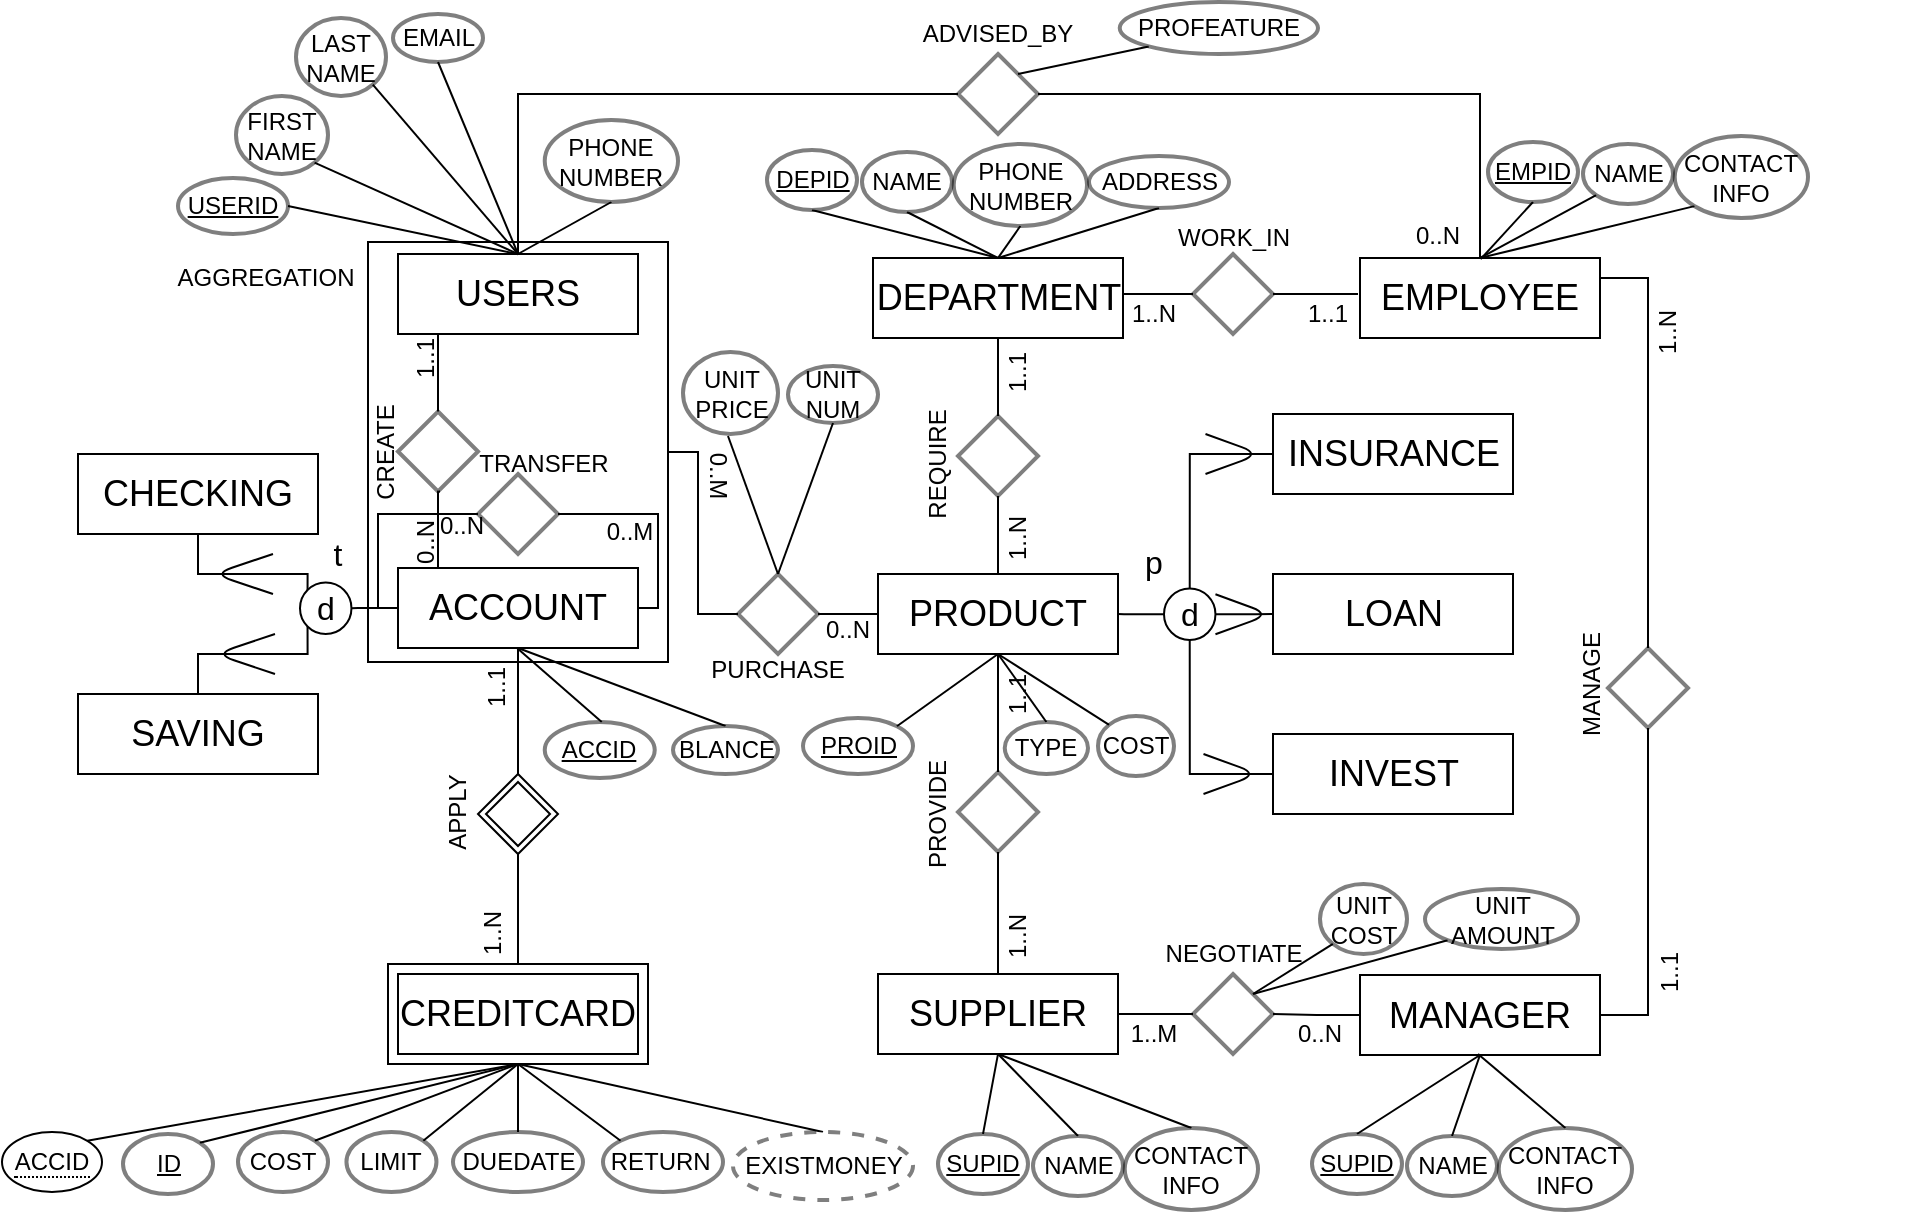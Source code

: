 <mxfile>
    <diagram id="z5LGSB4nbISP4Bl6MHQh" name="Page-1">
        <mxGraphModel dx="3095" dy="1688" grid="1" gridSize="10" guides="1" tooltips="1" connect="1" arrows="1" fold="1" page="1" pageScale="1" pageWidth="850" pageHeight="1100" math="0" shadow="0">
            <root>
                <mxCell id="0"/>
                <mxCell id="1" parent="0"/>
                <mxCell id="76" style="edgeStyle=orthogonalEdgeStyle;rounded=0;orthogonalLoop=1;jettySize=auto;html=1;exitX=0.5;exitY=1;exitDx=0;exitDy=0;" parent="1" edge="1">
                    <mxGeometry relative="1" as="geometry">
                        <mxPoint x="-277" y="-124.0" as="sourcePoint"/>
                        <mxPoint x="-277" y="-124.0" as="targetPoint"/>
                    </mxGeometry>
                </mxCell>
                <mxCell id="236" value="&lt;span style=&quot;font-size: 18px&quot;&gt;USERS&lt;/span&gt;" style="rounded=0;whiteSpace=wrap;html=1;align=center;" parent="1" vertex="1">
                    <mxGeometry x="-1022" y="-124" width="120" height="40" as="geometry"/>
                </mxCell>
                <mxCell id="299" style="edgeStyle=orthogonalEdgeStyle;rounded=0;orthogonalLoop=1;jettySize=auto;html=1;exitX=1;exitY=0.5;exitDx=0;exitDy=0;entryX=0.5;entryY=1;entryDx=0;entryDy=0;endArrow=none;endFill=0;" parent="1" source="237" target="272" edge="1">
                    <mxGeometry relative="1" as="geometry"/>
                </mxCell>
                <mxCell id="302" value="" style="edgeStyle=orthogonalEdgeStyle;rounded=0;orthogonalLoop=1;jettySize=auto;html=1;endArrow=none;endFill=0;" parent="1" source="237" target="301" edge="1">
                    <mxGeometry relative="1" as="geometry"/>
                </mxCell>
                <mxCell id="237" value="&lt;span style=&quot;font-size: 18px&quot;&gt;MANAGER&lt;/span&gt;" style="rounded=0;whiteSpace=wrap;html=1;align=center;" parent="1" vertex="1">
                    <mxGeometry x="-541" y="236.5" width="120" height="40" as="geometry"/>
                </mxCell>
                <mxCell id="284" value="" style="edgeStyle=orthogonalEdgeStyle;rounded=0;orthogonalLoop=1;jettySize=auto;html=1;endArrow=none;endFill=0;" parent="1" source="239" target="261" edge="1">
                    <mxGeometry relative="1" as="geometry"/>
                </mxCell>
                <mxCell id="308" value="" style="edgeStyle=orthogonalEdgeStyle;rounded=0;orthogonalLoop=1;jettySize=auto;html=1;endArrow=none;endFill=0;" parent="1" source="239" target="280" edge="1">
                    <mxGeometry relative="1" as="geometry"/>
                </mxCell>
                <mxCell id="239" value="&lt;span style=&quot;font-size: 18px&quot;&gt;ACCOUNT&lt;/span&gt;" style="rounded=0;whiteSpace=wrap;html=1;align=center;" parent="1" vertex="1">
                    <mxGeometry x="-1022" y="33" width="120" height="40" as="geometry"/>
                </mxCell>
                <mxCell id="241" value="&lt;span style=&quot;font-size: 18px&quot;&gt;CHECKING&lt;/span&gt;" style="rounded=0;whiteSpace=wrap;html=1;align=center;" parent="1" vertex="1">
                    <mxGeometry x="-1182" y="-24" width="120" height="40" as="geometry"/>
                </mxCell>
                <mxCell id="242" value="&lt;span style=&quot;font-size: 18px&quot;&gt;SAVING&lt;/span&gt;" style="rounded=0;whiteSpace=wrap;html=1;align=center;" parent="1" vertex="1">
                    <mxGeometry x="-1182" y="96" width="120" height="40" as="geometry"/>
                </mxCell>
                <mxCell id="304" value="" style="edgeStyle=orthogonalEdgeStyle;rounded=0;orthogonalLoop=1;jettySize=auto;html=1;endArrow=none;endFill=0;" parent="1" source="244" target="268" edge="1">
                    <mxGeometry relative="1" as="geometry"/>
                </mxCell>
                <mxCell id="244" value="&lt;span style=&quot;font-size: 18px&quot;&gt;SUPPLIER&lt;/span&gt;" style="rounded=0;whiteSpace=wrap;html=1;align=center;" parent="1" vertex="1">
                    <mxGeometry x="-782" y="236" width="120" height="40" as="geometry"/>
                </mxCell>
                <mxCell id="245" value="&lt;span style=&quot;font-size: 18px&quot;&gt;PRODUCT&lt;/span&gt;" style="rounded=0;whiteSpace=wrap;html=1;align=center;" parent="1" vertex="1">
                    <mxGeometry x="-782" y="36" width="120" height="40" as="geometry"/>
                </mxCell>
                <mxCell id="248" value="&lt;span style=&quot;font-size: 18px&quot;&gt;INVEST&lt;/span&gt;" style="rounded=0;whiteSpace=wrap;html=1;align=center;" parent="1" vertex="1">
                    <mxGeometry x="-584.5" y="116" width="120" height="40" as="geometry"/>
                </mxCell>
                <mxCell id="249" value="&lt;span style=&quot;font-size: 18px&quot;&gt;LOAN&lt;/span&gt;" style="rounded=0;whiteSpace=wrap;html=1;align=center;" parent="1" vertex="1">
                    <mxGeometry x="-584.5" y="36" width="120" height="40" as="geometry"/>
                </mxCell>
                <mxCell id="250" value="&lt;span style=&quot;font-size: 18px&quot;&gt;INSURANCE&lt;/span&gt;" style="rounded=0;whiteSpace=wrap;html=1;align=center;" parent="1" vertex="1">
                    <mxGeometry x="-584.5" y="-44" width="120" height="40" as="geometry"/>
                </mxCell>
                <mxCell id="282" value="" style="edgeStyle=orthogonalEdgeStyle;rounded=0;orthogonalLoop=1;jettySize=auto;html=1;endArrow=none;endFill=0;" parent="1" source="259" edge="1">
                    <mxGeometry relative="1" as="geometry">
                        <mxPoint x="-1002" y="-84" as="targetPoint"/>
                    </mxGeometry>
                </mxCell>
                <mxCell id="283" value="" style="edgeStyle=orthogonalEdgeStyle;rounded=0;orthogonalLoop=1;jettySize=auto;html=1;endArrow=none;endFill=0;" parent="1" edge="1">
                    <mxGeometry relative="1" as="geometry">
                        <mxPoint x="-1000.99" y="-5.26" as="sourcePoint"/>
                        <mxPoint x="-1002" y="33" as="targetPoint"/>
                    </mxGeometry>
                </mxCell>
                <mxCell id="259" value="" style="rhombus;whiteSpace=wrap;html=1;strokeWidth=2;opacity=50;" parent="1" vertex="1">
                    <mxGeometry x="-1022" y="-45.25" width="40" height="40" as="geometry"/>
                </mxCell>
                <mxCell id="285" value="" style="edgeStyle=orthogonalEdgeStyle;rounded=0;orthogonalLoop=1;jettySize=auto;html=1;endArrow=none;endFill=0;" parent="1" source="261" target="265" edge="1">
                    <mxGeometry relative="1" as="geometry"/>
                </mxCell>
                <mxCell id="261" value="" style="shape=rhombus;double=1;perimeter=rhombusPerimeter;whiteSpace=wrap;html=1;align=center;" parent="1" vertex="1">
                    <mxGeometry x="-982" y="136" width="40" height="40" as="geometry"/>
                </mxCell>
                <mxCell id="265" value="&lt;span style=&quot;font-size: 18px&quot;&gt;CREDITCARD&lt;/span&gt;" style="shape=ext;margin=3;double=1;whiteSpace=wrap;html=1;align=center;" parent="1" vertex="1">
                    <mxGeometry x="-1027" y="231" width="130" height="50" as="geometry"/>
                </mxCell>
                <mxCell id="293" value="" style="edgeStyle=orthogonalEdgeStyle;rounded=0;orthogonalLoop=1;jettySize=auto;html=1;endArrow=none;endFill=0;" parent="1" source="267" target="236" edge="1">
                    <mxGeometry relative="1" as="geometry"/>
                </mxCell>
                <mxCell id="367" style="edgeStyle=orthogonalEdgeStyle;rounded=0;orthogonalLoop=1;jettySize=auto;html=1;exitX=1;exitY=0.5;exitDx=0;exitDy=0;entryX=0.5;entryY=0;entryDx=0;entryDy=0;endArrow=none;endFill=0;" parent="1" source="267" target="365" edge="1">
                    <mxGeometry relative="1" as="geometry"/>
                </mxCell>
                <mxCell id="267" value="" style="rhombus;whiteSpace=wrap;html=1;strokeWidth=2;opacity=50;" parent="1" vertex="1">
                    <mxGeometry x="-742" y="-224" width="40" height="40" as="geometry"/>
                </mxCell>
                <mxCell id="305" value="" style="edgeStyle=orthogonalEdgeStyle;rounded=0;orthogonalLoop=1;jettySize=auto;html=1;endArrow=none;endFill=0;" parent="1" source="268" target="245" edge="1">
                    <mxGeometry relative="1" as="geometry"/>
                </mxCell>
                <mxCell id="268" value="" style="rhombus;whiteSpace=wrap;html=1;strokeWidth=2;opacity=50;" parent="1" vertex="1">
                    <mxGeometry x="-742" y="135" width="40" height="40" as="geometry"/>
                </mxCell>
                <mxCell id="300" style="edgeStyle=orthogonalEdgeStyle;rounded=0;orthogonalLoop=1;jettySize=auto;html=1;exitX=0.5;exitY=0;exitDx=0;exitDy=0;entryX=1;entryY=0.25;entryDx=0;entryDy=0;endArrow=none;endFill=0;" parent="1" source="272" target="365" edge="1">
                    <mxGeometry relative="1" as="geometry">
                        <mxPoint x="-417" y="-104" as="targetPoint"/>
                    </mxGeometry>
                </mxCell>
                <mxCell id="272" value="" style="rhombus;whiteSpace=wrap;html=1;strokeWidth=2;opacity=50;" parent="1" vertex="1">
                    <mxGeometry x="-417" y="73" width="40" height="40" as="geometry"/>
                </mxCell>
                <mxCell id="297" value="" style="edgeStyle=orthogonalEdgeStyle;rounded=0;orthogonalLoop=1;jettySize=auto;html=1;endArrow=none;endFill=0;" parent="1" source="273" edge="1">
                    <mxGeometry relative="1" as="geometry">
                        <mxPoint x="-662" y="-104" as="targetPoint"/>
                    </mxGeometry>
                </mxCell>
                <mxCell id="298" value="" style="edgeStyle=orthogonalEdgeStyle;rounded=0;orthogonalLoop=1;jettySize=auto;html=1;endArrow=none;endFill=0;" parent="1" source="273" edge="1">
                    <mxGeometry relative="1" as="geometry">
                        <mxPoint x="-542" y="-104" as="targetPoint"/>
                    </mxGeometry>
                </mxCell>
                <mxCell id="273" value="" style="rhombus;whiteSpace=wrap;html=1;strokeWidth=2;opacity=50;" parent="1" vertex="1">
                    <mxGeometry x="-624.5" y="-124" width="40" height="40" as="geometry"/>
                </mxCell>
                <mxCell id="290" value="" style="edgeStyle=orthogonalEdgeStyle;rounded=0;orthogonalLoop=1;jettySize=auto;html=1;endArrow=none;endFill=0;" parent="1" source="278" target="245" edge="1">
                    <mxGeometry relative="1" as="geometry"/>
                </mxCell>
                <mxCell id="317" value="" style="edgeStyle=orthogonalEdgeStyle;rounded=0;orthogonalLoop=1;jettySize=auto;html=1;endArrow=none;endFill=0;" parent="1" source="278" target="316" edge="1">
                    <mxGeometry relative="1" as="geometry">
                        <Array as="points">
                            <mxPoint x="-872" y="56"/>
                            <mxPoint x="-872" y="-25"/>
                        </Array>
                    </mxGeometry>
                </mxCell>
                <mxCell id="278" value="" style="rhombus;whiteSpace=wrap;html=1;strokeWidth=2;opacity=50;" parent="1" vertex="1">
                    <mxGeometry x="-852" y="36" width="40" height="40" as="geometry"/>
                </mxCell>
                <mxCell id="306" value="" style="edgeStyle=orthogonalEdgeStyle;rounded=0;orthogonalLoop=1;jettySize=auto;html=1;endArrow=none;endFill=0;" parent="1" source="279" target="245" edge="1">
                    <mxGeometry relative="1" as="geometry"/>
                </mxCell>
                <mxCell id="310" value="" style="edgeStyle=orthogonalEdgeStyle;rounded=0;orthogonalLoop=1;jettySize=auto;html=1;endArrow=none;endFill=0;" parent="1" source="279" target="249" edge="1">
                    <mxGeometry relative="1" as="geometry"/>
                </mxCell>
                <mxCell id="381" style="edgeStyle=orthogonalEdgeStyle;rounded=0;orthogonalLoop=1;jettySize=auto;html=1;exitX=0.5;exitY=0;exitDx=0;exitDy=0;entryX=0;entryY=0.5;entryDx=0;entryDy=0;endArrow=none;endFill=0;" parent="1" source="279" target="250" edge="1">
                    <mxGeometry relative="1" as="geometry"/>
                </mxCell>
                <mxCell id="382" style="edgeStyle=orthogonalEdgeStyle;rounded=0;orthogonalLoop=1;jettySize=auto;html=1;exitX=0.5;exitY=1;exitDx=0;exitDy=0;entryX=0;entryY=0.5;entryDx=0;entryDy=0;endArrow=none;endFill=0;" parent="1" source="279" target="248" edge="1">
                    <mxGeometry relative="1" as="geometry"/>
                </mxCell>
                <mxCell id="279" value="&lt;font style=&quot;font-size: 16px&quot;&gt;d&lt;/font&gt;" style="ellipse;whiteSpace=wrap;html=1;aspect=fixed;" parent="1" vertex="1">
                    <mxGeometry x="-639" y="43.27" width="25.73" height="25.73" as="geometry"/>
                </mxCell>
                <mxCell id="379" style="edgeStyle=orthogonalEdgeStyle;rounded=0;orthogonalLoop=1;jettySize=auto;html=1;exitX=0;exitY=0;exitDx=0;exitDy=0;entryX=0.5;entryY=1;entryDx=0;entryDy=0;endArrow=none;endFill=0;" parent="1" source="280" target="241" edge="1">
                    <mxGeometry relative="1" as="geometry">
                        <Array as="points">
                            <mxPoint x="-1067" y="36"/>
                            <mxPoint x="-1122" y="36"/>
                        </Array>
                    </mxGeometry>
                </mxCell>
                <mxCell id="380" style="edgeStyle=orthogonalEdgeStyle;rounded=0;orthogonalLoop=1;jettySize=auto;html=1;entryX=0.5;entryY=0;entryDx=0;entryDy=0;endArrow=none;endFill=0;exitX=0;exitY=1;exitDx=0;exitDy=0;" parent="1" source="280" target="242" edge="1">
                    <mxGeometry relative="1" as="geometry">
                        <mxPoint x="-1058" y="66" as="sourcePoint"/>
                        <Array as="points">
                            <mxPoint x="-1067" y="76"/>
                            <mxPoint x="-1122" y="76"/>
                        </Array>
                    </mxGeometry>
                </mxCell>
                <mxCell id="280" value="&lt;font style=&quot;font-size: 16px&quot;&gt;d&lt;/font&gt;" style="ellipse;whiteSpace=wrap;html=1;aspect=fixed;" parent="1" vertex="1">
                    <mxGeometry x="-1071" y="40.27" width="25.73" height="25.73" as="geometry"/>
                </mxCell>
                <mxCell id="303" value="" style="edgeStyle=orthogonalEdgeStyle;rounded=0;orthogonalLoop=1;jettySize=auto;html=1;endArrow=none;endFill=0;" parent="1" source="301" target="244" edge="1">
                    <mxGeometry relative="1" as="geometry"/>
                </mxCell>
                <mxCell id="454" style="edgeStyle=none;rounded=0;orthogonalLoop=1;jettySize=auto;html=1;exitX=1;exitY=0;exitDx=0;exitDy=0;entryX=0;entryY=1;entryDx=0;entryDy=0;endArrow=none;endFill=0;" parent="1" source="301" target="453" edge="1">
                    <mxGeometry relative="1" as="geometry"/>
                </mxCell>
                <mxCell id="301" value="" style="rhombus;whiteSpace=wrap;html=1;strokeWidth=2;opacity=50;" parent="1" vertex="1">
                    <mxGeometry x="-624.5" y="236" width="40" height="40" as="geometry"/>
                </mxCell>
                <mxCell id="313" style="edgeStyle=orthogonalEdgeStyle;rounded=0;orthogonalLoop=1;jettySize=auto;html=1;endArrow=none;endFill=0;entryX=1;entryY=0.5;entryDx=0;entryDy=0;" parent="1" source="311" target="239" edge="1">
                    <mxGeometry relative="1" as="geometry">
                        <Array as="points">
                            <mxPoint x="-892" y="6"/>
                            <mxPoint x="-892" y="53"/>
                        </Array>
                    </mxGeometry>
                </mxCell>
                <mxCell id="314" style="edgeStyle=orthogonalEdgeStyle;rounded=0;orthogonalLoop=1;jettySize=auto;html=1;endArrow=none;endFill=0;entryX=0;entryY=0.5;entryDx=0;entryDy=0;" parent="1" source="311" target="239" edge="1">
                    <mxGeometry relative="1" as="geometry">
                        <Array as="points">
                            <mxPoint x="-1032" y="6"/>
                            <mxPoint x="-1032" y="53"/>
                        </Array>
                    </mxGeometry>
                </mxCell>
                <mxCell id="311" value="" style="rhombus;whiteSpace=wrap;html=1;strokeWidth=2;opacity=50;rotation=0;" parent="1" vertex="1">
                    <mxGeometry x="-982" y="-14.0" width="40" height="40" as="geometry"/>
                </mxCell>
                <mxCell id="316" value="" style="rounded=0;whiteSpace=wrap;html=1;fillColor=none;" parent="1" vertex="1">
                    <mxGeometry x="-1037" y="-130" width="150" height="210" as="geometry"/>
                </mxCell>
                <mxCell id="328" style="edgeStyle=none;rounded=0;orthogonalLoop=1;jettySize=auto;html=1;exitX=1;exitY=0;exitDx=0;exitDy=0;entryX=0.5;entryY=1;entryDx=0;entryDy=0;endArrow=none;endFill=0;" parent="1" source="318" target="265" edge="1">
                    <mxGeometry relative="1" as="geometry"/>
                </mxCell>
                <mxCell id="318" value="COST" style="ellipse;whiteSpace=wrap;html=1;align=center;strokeWidth=2;opacity=50;" parent="1" vertex="1">
                    <mxGeometry x="-1102" y="315" width="45" height="30" as="geometry"/>
                </mxCell>
                <mxCell id="329" style="edgeStyle=none;rounded=0;orthogonalLoop=1;jettySize=auto;html=1;exitX=1;exitY=0;exitDx=0;exitDy=0;endArrow=none;endFill=0;entryX=0.5;entryY=1;entryDx=0;entryDy=0;" parent="1" source="319" target="265" edge="1">
                    <mxGeometry relative="1" as="geometry">
                        <mxPoint x="-962" y="276" as="targetPoint"/>
                    </mxGeometry>
                </mxCell>
                <mxCell id="319" value="LIMIT" style="ellipse;whiteSpace=wrap;html=1;align=center;strokeWidth=2;opacity=50;" parent="1" vertex="1">
                    <mxGeometry x="-1047.77" y="315" width="45" height="30" as="geometry"/>
                </mxCell>
                <mxCell id="331" style="edgeStyle=none;rounded=0;orthogonalLoop=1;jettySize=auto;html=1;exitX=0;exitY=0;exitDx=0;exitDy=0;endArrow=none;endFill=0;entryX=0.5;entryY=1;entryDx=0;entryDy=0;" parent="1" source="320" target="265" edge="1">
                    <mxGeometry relative="1" as="geometry">
                        <mxPoint x="-962" y="276" as="targetPoint"/>
                    </mxGeometry>
                </mxCell>
                <mxCell id="320" value="RETURN&amp;nbsp;" style="ellipse;whiteSpace=wrap;html=1;align=center;strokeWidth=2;opacity=50;" parent="1" vertex="1">
                    <mxGeometry x="-919.5" y="315" width="60" height="30" as="geometry"/>
                </mxCell>
                <mxCell id="330" style="edgeStyle=none;rounded=0;orthogonalLoop=1;jettySize=auto;html=1;exitX=0.5;exitY=0;exitDx=0;exitDy=0;endArrow=none;endFill=0;entryX=0.5;entryY=1;entryDx=0;entryDy=0;" parent="1" source="321" target="265" edge="1">
                    <mxGeometry relative="1" as="geometry">
                        <mxPoint x="-962" y="286" as="targetPoint"/>
                    </mxGeometry>
                </mxCell>
                <mxCell id="321" value="DUEDATE" style="ellipse;whiteSpace=wrap;html=1;align=center;strokeWidth=2;opacity=50;" parent="1" vertex="1">
                    <mxGeometry x="-994.5" y="315" width="65" height="30" as="geometry"/>
                </mxCell>
                <mxCell id="333" style="edgeStyle=none;rounded=0;orthogonalLoop=1;jettySize=auto;html=1;exitX=0.5;exitY=0;exitDx=0;exitDy=0;endArrow=none;endFill=0;entryX=0.5;entryY=1;entryDx=0;entryDy=0;" parent="1" source="322" target="265" edge="1">
                    <mxGeometry relative="1" as="geometry">
                        <mxPoint x="-962" y="276" as="targetPoint"/>
                    </mxGeometry>
                </mxCell>
                <mxCell id="322" value="EXISTMONEY" style="ellipse;whiteSpace=wrap;html=1;align=center;strokeWidth=2;opacity=50;dashed=1;" parent="1" vertex="1">
                    <mxGeometry x="-854.5" y="315" width="90" height="34" as="geometry"/>
                </mxCell>
                <mxCell id="327" style="rounded=0;orthogonalLoop=1;jettySize=auto;html=1;exitX=1;exitY=0;exitDx=0;exitDy=0;entryX=0.5;entryY=1;entryDx=0;entryDy=0;endArrow=none;endFill=0;" parent="1" source="325" target="265" edge="1">
                    <mxGeometry relative="1" as="geometry"/>
                </mxCell>
                <mxCell id="325" value="&lt;u&gt;ID&lt;/u&gt;" style="ellipse;whiteSpace=wrap;html=1;align=center;strokeWidth=2;opacity=50;" parent="1" vertex="1">
                    <mxGeometry x="-1159.5" y="316" width="45" height="30" as="geometry"/>
                </mxCell>
                <mxCell id="334" value="APPLY" style="text;html=1;strokeColor=none;fillColor=none;align=center;verticalAlign=middle;whiteSpace=wrap;rounded=0;opacity=50;rotation=-90;" parent="1" vertex="1">
                    <mxGeometry x="-1012" y="145" width="40" height="20" as="geometry"/>
                </mxCell>
                <mxCell id="336" value="1..1" style="text;html=1;strokeColor=none;fillColor=none;align=center;verticalAlign=middle;whiteSpace=wrap;rounded=0;opacity=50;rotation=-90;" parent="1" vertex="1">
                    <mxGeometry x="-992.5" y="83" width="40" height="20" as="geometry"/>
                </mxCell>
                <mxCell id="337" value="1..N" style="text;html=1;strokeColor=none;fillColor=none;align=center;verticalAlign=middle;whiteSpace=wrap;rounded=0;opacity=50;rotation=-90;" parent="1" vertex="1">
                    <mxGeometry x="-994.5" y="206" width="40" height="20" as="geometry"/>
                </mxCell>
                <mxCell id="341" style="edgeStyle=none;rounded=0;orthogonalLoop=1;jettySize=auto;html=1;exitX=1;exitY=0;exitDx=0;exitDy=0;endArrow=none;endFill=0;entryX=0.5;entryY=1;entryDx=0;entryDy=0;" parent="1" source="339" target="265" edge="1">
                    <mxGeometry relative="1" as="geometry">
                        <mxPoint x="-962" y="276" as="targetPoint"/>
                    </mxGeometry>
                </mxCell>
                <mxCell id="339" value="&lt;span style=&quot;border-bottom: 1px dotted&quot;&gt;ACCID&lt;/span&gt;" style="ellipse;whiteSpace=wrap;html=1;align=center;fillColor=none;" parent="1" vertex="1">
                    <mxGeometry x="-1220" y="315" width="50" height="30" as="geometry"/>
                </mxCell>
                <mxCell id="342" value="ADVISED_BY" style="text;html=1;strokeColor=none;fillColor=none;align=center;verticalAlign=middle;whiteSpace=wrap;rounded=0;opacity=50;" parent="1" vertex="1">
                    <mxGeometry x="-742" y="-244" width="40" height="20" as="geometry"/>
                </mxCell>
                <mxCell id="343" value="0..N" style="text;html=1;strokeColor=none;fillColor=none;align=center;verticalAlign=middle;whiteSpace=wrap;rounded=0;opacity=50;rotation=0;" parent="1" vertex="1">
                    <mxGeometry x="-522" y="-143" width="40" height="20" as="geometry"/>
                </mxCell>
                <mxCell id="345" value="PURCHASE" style="text;html=1;strokeColor=none;fillColor=none;align=center;verticalAlign=middle;whiteSpace=wrap;rounded=0;opacity=50;" parent="1" vertex="1">
                    <mxGeometry x="-852" y="73.53" width="40" height="20" as="geometry"/>
                </mxCell>
                <mxCell id="346" value="0..N" style="text;html=1;strokeColor=none;fillColor=none;align=center;verticalAlign=middle;whiteSpace=wrap;rounded=0;opacity=50;rotation=0;" parent="1" vertex="1">
                    <mxGeometry x="-817" y="53.53" width="40" height="20" as="geometry"/>
                </mxCell>
                <mxCell id="347" value="0..N" style="text;html=1;strokeColor=none;fillColor=none;align=center;verticalAlign=middle;whiteSpace=wrap;rounded=0;opacity=50;rotation=0;" parent="1" vertex="1">
                    <mxGeometry x="-581" y="256" width="40" height="20" as="geometry"/>
                </mxCell>
                <mxCell id="458" style="edgeStyle=none;rounded=0;orthogonalLoop=1;jettySize=auto;html=1;exitX=0;exitY=0.25;exitDx=0;exitDy=0;entryX=0.5;entryY=0;entryDx=0;entryDy=0;endArrow=none;endFill=0;" parent="1" source="348" target="278" edge="1">
                    <mxGeometry relative="1" as="geometry"/>
                </mxCell>
                <mxCell id="348" value="0..M" style="text;html=1;strokeColor=none;fillColor=none;align=center;verticalAlign=middle;whiteSpace=wrap;rounded=0;opacity=50;rotation=90;" parent="1" vertex="1">
                    <mxGeometry x="-882" y="-23" width="40" height="20" as="geometry"/>
                </mxCell>
                <mxCell id="350" value="WORK_IN" style="text;html=1;strokeColor=none;fillColor=none;align=center;verticalAlign=middle;whiteSpace=wrap;rounded=0;opacity=50;" parent="1" vertex="1">
                    <mxGeometry x="-624.5" y="-142" width="40" height="20" as="geometry"/>
                </mxCell>
                <mxCell id="351" value="1..1" style="text;html=1;strokeColor=none;fillColor=none;align=center;verticalAlign=middle;whiteSpace=wrap;rounded=0;opacity=50;rotation=0;" parent="1" vertex="1">
                    <mxGeometry x="-577" y="-104" width="40" height="20" as="geometry"/>
                </mxCell>
                <mxCell id="352" value="1..N" style="text;html=1;strokeColor=none;fillColor=none;align=center;verticalAlign=middle;whiteSpace=wrap;rounded=0;opacity=50;rotation=0;" parent="1" vertex="1">
                    <mxGeometry x="-664.5" y="-104" width="40" height="20" as="geometry"/>
                </mxCell>
                <mxCell id="354" value="PROVIDE" style="text;html=1;strokeColor=none;fillColor=none;align=center;verticalAlign=middle;whiteSpace=wrap;rounded=0;opacity=50;rotation=-90;" parent="1" vertex="1">
                    <mxGeometry x="-772" y="146" width="40" height="20" as="geometry"/>
                </mxCell>
                <mxCell id="355" value="1..1" style="text;html=1;strokeColor=none;fillColor=none;align=center;verticalAlign=middle;whiteSpace=wrap;rounded=0;opacity=50;rotation=-90;" parent="1" vertex="1">
                    <mxGeometry x="-732" y="86" width="40" height="20" as="geometry"/>
                </mxCell>
                <mxCell id="356" value="1..N" style="text;html=1;strokeColor=none;fillColor=none;align=center;verticalAlign=middle;whiteSpace=wrap;rounded=0;opacity=50;rotation=-90;" parent="1" vertex="1">
                    <mxGeometry x="-732" y="207" width="40" height="20" as="geometry"/>
                </mxCell>
                <mxCell id="358" value="NEGOTIATE" style="text;html=1;strokeColor=none;fillColor=none;align=center;verticalAlign=middle;whiteSpace=wrap;rounded=0;opacity=50;" parent="1" vertex="1">
                    <mxGeometry x="-624.5" y="216" width="40" height="20" as="geometry"/>
                </mxCell>
                <mxCell id="360" value="1..M" style="text;html=1;strokeColor=none;fillColor=none;align=center;verticalAlign=middle;whiteSpace=wrap;rounded=0;opacity=50;rotation=0;" parent="1" vertex="1">
                    <mxGeometry x="-664.5" y="256" width="40" height="20" as="geometry"/>
                </mxCell>
                <mxCell id="361" value="MANAGE" style="text;html=1;strokeColor=none;fillColor=none;align=center;verticalAlign=middle;whiteSpace=wrap;rounded=0;opacity=50;rotation=-90;" parent="1" vertex="1">
                    <mxGeometry x="-445" y="81" width="40" height="20" as="geometry"/>
                </mxCell>
                <mxCell id="362" value="1..N" style="text;html=1;strokeColor=none;fillColor=none;align=center;verticalAlign=middle;whiteSpace=wrap;rounded=0;opacity=50;rotation=-90;" parent="1" vertex="1">
                    <mxGeometry x="-407" y="-95" width="40" height="20" as="geometry"/>
                </mxCell>
                <mxCell id="363" value="&lt;span style=&quot;font-size: 18px&quot;&gt;DEPARTMENT&lt;/span&gt;" style="rounded=0;whiteSpace=wrap;html=1;align=center;" parent="1" vertex="1">
                    <mxGeometry x="-784.5" y="-122" width="125" height="40" as="geometry"/>
                </mxCell>
                <mxCell id="365" value="&lt;span style=&quot;font-size: 18px&quot;&gt;EMPLOYEE&lt;/span&gt;" style="rounded=0;whiteSpace=wrap;html=1;align=center;" parent="1" vertex="1">
                    <mxGeometry x="-541" y="-122" width="120" height="40" as="geometry"/>
                </mxCell>
                <mxCell id="366" value="1..1" style="text;html=1;strokeColor=none;fillColor=none;align=center;verticalAlign=middle;whiteSpace=wrap;rounded=0;opacity=50;rotation=-90;" parent="1" vertex="1">
                    <mxGeometry x="-406" y="225" width="40" height="20" as="geometry"/>
                </mxCell>
                <mxCell id="374" style="edgeStyle=orthogonalEdgeStyle;rounded=0;orthogonalLoop=1;jettySize=auto;html=1;exitX=0.5;exitY=0;exitDx=0;exitDy=0;entryX=0.5;entryY=1;entryDx=0;entryDy=0;endArrow=none;endFill=0;" parent="1" source="371" target="363" edge="1">
                    <mxGeometry relative="1" as="geometry"/>
                </mxCell>
                <mxCell id="375" style="edgeStyle=orthogonalEdgeStyle;rounded=0;orthogonalLoop=1;jettySize=auto;html=1;exitX=0.5;exitY=1;exitDx=0;exitDy=0;entryX=0.5;entryY=0;entryDx=0;entryDy=0;endArrow=none;endFill=0;" parent="1" source="371" target="245" edge="1">
                    <mxGeometry relative="1" as="geometry"/>
                </mxCell>
                <mxCell id="371" value="" style="rhombus;whiteSpace=wrap;html=1;strokeWidth=2;opacity=50;" parent="1" vertex="1">
                    <mxGeometry x="-742" y="-43" width="40" height="40" as="geometry"/>
                </mxCell>
                <mxCell id="376" value="REQUIRE" style="text;html=1;strokeColor=none;fillColor=none;align=center;verticalAlign=middle;whiteSpace=wrap;rounded=0;opacity=50;rotation=-90;" parent="1" vertex="1">
                    <mxGeometry x="-772" y="-29" width="40" height="20" as="geometry"/>
                </mxCell>
                <mxCell id="377" value="1..N" style="text;html=1;strokeColor=none;fillColor=none;align=center;verticalAlign=middle;whiteSpace=wrap;rounded=0;opacity=50;rotation=-90;" parent="1" vertex="1">
                    <mxGeometry x="-732" y="8" width="40" height="20" as="geometry"/>
                </mxCell>
                <mxCell id="378" value="1..1" style="text;html=1;strokeColor=none;fillColor=none;align=center;verticalAlign=middle;whiteSpace=wrap;rounded=0;opacity=50;rotation=-90;" parent="1" vertex="1">
                    <mxGeometry x="-732" y="-75" width="40" height="20" as="geometry"/>
                </mxCell>
                <mxCell id="383" value="&lt;font style=&quot;font-size: 16px&quot;&gt;p&lt;/font&gt;" style="text;html=1;strokeColor=none;fillColor=none;align=center;verticalAlign=middle;whiteSpace=wrap;rounded=0;opacity=50;rotation=0;" parent="1" vertex="1">
                    <mxGeometry x="-664.5" y="20.27" width="40" height="20" as="geometry"/>
                </mxCell>
                <mxCell id="384" value="&lt;font style=&quot;font-size: 16px&quot;&gt;t&lt;/font&gt;" style="text;html=1;strokeColor=none;fillColor=none;align=center;verticalAlign=middle;whiteSpace=wrap;rounded=0;opacity=50;rotation=0;" parent="1" vertex="1">
                    <mxGeometry x="-1072" y="16.0" width="40" height="20" as="geometry"/>
                </mxCell>
                <mxCell id="386" value="" style="endArrow=none;html=1;" parent="1" edge="1">
                    <mxGeometry width="50" height="50" relative="1" as="geometry">
                        <mxPoint x="-1084.5" y="46" as="sourcePoint"/>
                        <mxPoint x="-1084.5" y="26" as="targetPoint"/>
                        <Array as="points">
                            <mxPoint x="-1114.5" y="36"/>
                            <mxPoint x="-1084.5" y="26"/>
                        </Array>
                    </mxGeometry>
                </mxCell>
                <mxCell id="387" value="" style="endArrow=none;html=1;" parent="1" edge="1">
                    <mxGeometry width="50" height="50" relative="1" as="geometry">
                        <mxPoint x="-1083.5" y="86" as="sourcePoint"/>
                        <mxPoint x="-1083.5" y="66" as="targetPoint"/>
                        <Array as="points">
                            <mxPoint x="-1113.5" y="76"/>
                            <mxPoint x="-1083.5" y="66"/>
                        </Array>
                    </mxGeometry>
                </mxCell>
                <mxCell id="388" value="" style="endArrow=none;html=1;" parent="1" edge="1">
                    <mxGeometry width="50" height="50" relative="1" as="geometry">
                        <mxPoint x="-618.25" y="-14" as="sourcePoint"/>
                        <mxPoint x="-618.25" y="-34" as="targetPoint"/>
                        <Array as="points">
                            <mxPoint x="-590.75" y="-24"/>
                            <mxPoint x="-618.25" y="-34"/>
                        </Array>
                    </mxGeometry>
                </mxCell>
                <mxCell id="389" value="" style="endArrow=none;html=1;" parent="1" edge="1">
                    <mxGeometry width="50" height="50" relative="1" as="geometry">
                        <mxPoint x="-613.27" y="66.14" as="sourcePoint"/>
                        <mxPoint x="-613.27" y="46.14" as="targetPoint"/>
                        <Array as="points">
                            <mxPoint x="-585.77" y="56.14"/>
                            <mxPoint x="-613.27" y="46.14"/>
                        </Array>
                    </mxGeometry>
                </mxCell>
                <mxCell id="390" value="" style="endArrow=none;html=1;" parent="1" edge="1">
                    <mxGeometry width="50" height="50" relative="1" as="geometry">
                        <mxPoint x="-619.25" y="146" as="sourcePoint"/>
                        <mxPoint x="-619.25" y="126" as="targetPoint"/>
                        <Array as="points">
                            <mxPoint x="-591.75" y="136"/>
                            <mxPoint x="-619.25" y="126"/>
                        </Array>
                    </mxGeometry>
                </mxCell>
                <mxCell id="391" value="CREATE" style="text;html=1;strokeColor=none;fillColor=none;align=center;verticalAlign=middle;whiteSpace=wrap;rounded=0;opacity=50;rotation=-90;" parent="1" vertex="1">
                    <mxGeometry x="-1048" y="-35" width="40" height="20" as="geometry"/>
                </mxCell>
                <mxCell id="392" value="0..N" style="text;html=1;strokeColor=none;fillColor=none;align=center;verticalAlign=middle;whiteSpace=wrap;rounded=0;opacity=50;rotation=-90;" parent="1" vertex="1">
                    <mxGeometry x="-1028" y="10" width="40" height="20" as="geometry"/>
                </mxCell>
                <mxCell id="393" value="1..1" style="text;html=1;strokeColor=none;fillColor=none;align=center;verticalAlign=middle;whiteSpace=wrap;rounded=0;opacity=50;rotation=-90;" parent="1" vertex="1">
                    <mxGeometry x="-1028" y="-82" width="40" height="20" as="geometry"/>
                </mxCell>
                <mxCell id="394" value="AGGREGATION" style="text;html=1;strokeColor=none;fillColor=none;align=center;verticalAlign=middle;whiteSpace=wrap;rounded=0;opacity=50;rotation=0;" parent="1" vertex="1">
                    <mxGeometry x="-1108" y="-122" width="40" height="20" as="geometry"/>
                </mxCell>
                <mxCell id="395" value="TRANSFER" style="text;html=1;strokeColor=none;fillColor=none;align=center;verticalAlign=middle;whiteSpace=wrap;rounded=0;opacity=50;" parent="1" vertex="1">
                    <mxGeometry x="-969.5" y="-29" width="40" height="20" as="geometry"/>
                </mxCell>
                <mxCell id="397" value="0..M" style="text;html=1;strokeColor=none;fillColor=none;align=center;verticalAlign=middle;whiteSpace=wrap;rounded=0;opacity=50;rotation=0;" parent="1" vertex="1">
                    <mxGeometry x="-926" y="5" width="40" height="20" as="geometry"/>
                </mxCell>
                <mxCell id="398" value="0..N" style="text;html=1;strokeColor=none;fillColor=none;align=center;verticalAlign=middle;whiteSpace=wrap;rounded=0;opacity=50;rotation=0;" parent="1" vertex="1">
                    <mxGeometry x="-1009.77" y="2" width="40" height="20" as="geometry"/>
                </mxCell>
                <mxCell id="402" style="rounded=0;orthogonalLoop=1;jettySize=auto;html=1;exitX=0.5;exitY=0;exitDx=0;exitDy=0;entryX=0.5;entryY=1;entryDx=0;entryDy=0;endArrow=none;endFill=0;" parent="1" source="399" target="244" edge="1">
                    <mxGeometry relative="1" as="geometry"/>
                </mxCell>
                <mxCell id="399" value="&lt;u&gt;SUPID&lt;/u&gt;" style="ellipse;whiteSpace=wrap;html=1;align=center;strokeWidth=2;opacity=50;" parent="1" vertex="1">
                    <mxGeometry x="-752" y="316" width="45" height="30" as="geometry"/>
                </mxCell>
                <mxCell id="403" style="edgeStyle=none;rounded=0;orthogonalLoop=1;jettySize=auto;html=1;exitX=0.5;exitY=0;exitDx=0;exitDy=0;entryX=0.5;entryY=1;entryDx=0;entryDy=0;endArrow=none;endFill=0;" parent="1" source="400" target="244" edge="1">
                    <mxGeometry relative="1" as="geometry"/>
                </mxCell>
                <mxCell id="400" value="NAME" style="ellipse;whiteSpace=wrap;html=1;align=center;strokeWidth=2;opacity=50;" parent="1" vertex="1">
                    <mxGeometry x="-704.5" y="317" width="45" height="30" as="geometry"/>
                </mxCell>
                <mxCell id="404" style="edgeStyle=none;rounded=0;orthogonalLoop=1;jettySize=auto;html=1;exitX=0.5;exitY=0;exitDx=0;exitDy=0;entryX=0.5;entryY=1;entryDx=0;entryDy=0;endArrow=none;endFill=0;" parent="1" source="401" target="244" edge="1">
                    <mxGeometry relative="1" as="geometry"/>
                </mxCell>
                <mxCell id="401" value="CONTACT&lt;br&gt;INFO" style="ellipse;whiteSpace=wrap;html=1;align=center;strokeWidth=2;opacity=50;" parent="1" vertex="1">
                    <mxGeometry x="-658.63" y="313" width="66.63" height="41" as="geometry"/>
                </mxCell>
                <mxCell id="408" style="edgeStyle=none;rounded=0;orthogonalLoop=1;jettySize=auto;html=1;exitX=0.5;exitY=0;exitDx=0;exitDy=0;entryX=0.5;entryY=1;entryDx=0;entryDy=0;endArrow=none;endFill=0;" parent="1" source="405" target="237" edge="1">
                    <mxGeometry relative="1" as="geometry"/>
                </mxCell>
                <mxCell id="405" value="&lt;u&gt;SUPID&lt;/u&gt;" style="ellipse;whiteSpace=wrap;html=1;align=center;strokeWidth=2;opacity=50;" parent="1" vertex="1">
                    <mxGeometry x="-565" y="316" width="45" height="30" as="geometry"/>
                </mxCell>
                <mxCell id="409" style="edgeStyle=none;rounded=0;orthogonalLoop=1;jettySize=auto;html=1;exitX=0.5;exitY=0;exitDx=0;exitDy=0;entryX=0.5;entryY=1;entryDx=0;entryDy=0;endArrow=none;endFill=0;" parent="1" source="406" target="237" edge="1">
                    <mxGeometry relative="1" as="geometry"/>
                </mxCell>
                <mxCell id="406" value="NAME" style="ellipse;whiteSpace=wrap;html=1;align=center;strokeWidth=2;opacity=50;" parent="1" vertex="1">
                    <mxGeometry x="-517.5" y="317" width="45" height="30" as="geometry"/>
                </mxCell>
                <mxCell id="410" style="edgeStyle=none;rounded=0;orthogonalLoop=1;jettySize=auto;html=1;exitX=0.5;exitY=0;exitDx=0;exitDy=0;endArrow=none;endFill=0;" parent="1" source="407" edge="1">
                    <mxGeometry relative="1" as="geometry">
                        <mxPoint x="-482" y="276" as="targetPoint"/>
                    </mxGeometry>
                </mxCell>
                <mxCell id="407" value="CONTACT&lt;br&gt;INFO" style="ellipse;whiteSpace=wrap;html=1;align=center;strokeWidth=2;opacity=50;" parent="1" vertex="1">
                    <mxGeometry x="-471.63" y="313" width="66.63" height="41" as="geometry"/>
                </mxCell>
                <mxCell id="416" style="edgeStyle=none;rounded=0;orthogonalLoop=1;jettySize=auto;html=1;exitX=0.5;exitY=1;exitDx=0;exitDy=0;entryX=1.033;entryY=1.078;entryDx=0;entryDy=0;entryPerimeter=0;endArrow=none;endFill=0;" parent="1" source="411" target="343" edge="1">
                    <mxGeometry relative="1" as="geometry"/>
                </mxCell>
                <mxCell id="411" value="&lt;u&gt;EMPID&lt;/u&gt;" style="ellipse;whiteSpace=wrap;html=1;align=center;strokeWidth=2;opacity=50;" parent="1" vertex="1">
                    <mxGeometry x="-477" y="-180" width="45" height="30" as="geometry"/>
                </mxCell>
                <mxCell id="415" style="edgeStyle=none;rounded=0;orthogonalLoop=1;jettySize=auto;html=1;exitX=0;exitY=1;exitDx=0;exitDy=0;entryX=0.5;entryY=0;entryDx=0;entryDy=0;endArrow=none;endFill=0;" parent="1" source="412" target="365" edge="1">
                    <mxGeometry relative="1" as="geometry"/>
                </mxCell>
                <mxCell id="412" value="NAME" style="ellipse;whiteSpace=wrap;html=1;align=center;strokeWidth=2;opacity=50;" parent="1" vertex="1">
                    <mxGeometry x="-429.5" y="-179" width="45" height="30" as="geometry"/>
                </mxCell>
                <mxCell id="417" style="edgeStyle=none;rounded=0;orthogonalLoop=1;jettySize=auto;html=1;exitX=0;exitY=1;exitDx=0;exitDy=0;entryX=0.5;entryY=0;entryDx=0;entryDy=0;endArrow=none;endFill=0;" parent="1" source="413" target="365" edge="1">
                    <mxGeometry relative="1" as="geometry"/>
                </mxCell>
                <mxCell id="413" value="CONTACT&lt;br&gt;INFO" style="ellipse;whiteSpace=wrap;html=1;align=center;strokeWidth=2;opacity=50;" parent="1" vertex="1">
                    <mxGeometry x="-383.63" y="-183" width="66.63" height="41" as="geometry"/>
                </mxCell>
                <mxCell id="423" style="edgeStyle=none;rounded=0;orthogonalLoop=1;jettySize=auto;html=1;exitX=0.5;exitY=1;exitDx=0;exitDy=0;entryX=0.5;entryY=0;entryDx=0;entryDy=0;endArrow=none;endFill=0;" parent="1" source="418" target="363" edge="1">
                    <mxGeometry relative="1" as="geometry"/>
                </mxCell>
                <mxCell id="418" value="&lt;u&gt;DEPID&lt;/u&gt;" style="ellipse;whiteSpace=wrap;html=1;align=center;strokeWidth=2;opacity=50;" parent="1" vertex="1">
                    <mxGeometry x="-837.5" y="-176" width="45" height="30" as="geometry"/>
                </mxCell>
                <mxCell id="425" style="edgeStyle=none;rounded=0;orthogonalLoop=1;jettySize=auto;html=1;exitX=0.5;exitY=1;exitDx=0;exitDy=0;entryX=0.5;entryY=0;entryDx=0;entryDy=0;endArrow=none;endFill=0;" parent="1" source="419" target="363" edge="1">
                    <mxGeometry relative="1" as="geometry"/>
                </mxCell>
                <mxCell id="419" value="NAME" style="ellipse;whiteSpace=wrap;html=1;align=center;strokeWidth=2;opacity=50;" parent="1" vertex="1">
                    <mxGeometry x="-790" y="-175" width="45" height="30" as="geometry"/>
                </mxCell>
                <mxCell id="426" style="edgeStyle=none;rounded=0;orthogonalLoop=1;jettySize=auto;html=1;exitX=0.5;exitY=1;exitDx=0;exitDy=0;entryX=0.5;entryY=0;entryDx=0;entryDy=0;endArrow=none;endFill=0;" parent="1" source="420" target="363" edge="1">
                    <mxGeometry relative="1" as="geometry"/>
                </mxCell>
                <mxCell id="420" value="PHONE&lt;br&gt;NUMBER" style="ellipse;whiteSpace=wrap;html=1;align=center;strokeWidth=2;opacity=50;" parent="1" vertex="1">
                    <mxGeometry x="-744.13" y="-179" width="66.63" height="41" as="geometry"/>
                </mxCell>
                <mxCell id="427" style="edgeStyle=none;rounded=0;orthogonalLoop=1;jettySize=auto;html=1;exitX=0.5;exitY=1;exitDx=0;exitDy=0;entryX=0.5;entryY=0;entryDx=0;entryDy=0;endArrow=none;endFill=0;" parent="1" source="421" target="363" edge="1">
                    <mxGeometry relative="1" as="geometry"/>
                </mxCell>
                <mxCell id="421" value="ADDRESS" style="ellipse;whiteSpace=wrap;html=1;align=center;strokeWidth=2;opacity=50;" parent="1" vertex="1">
                    <mxGeometry x="-676.5" y="-173" width="70" height="26" as="geometry"/>
                </mxCell>
                <mxCell id="433" style="edgeStyle=none;rounded=0;orthogonalLoop=1;jettySize=auto;html=1;exitX=1;exitY=0.5;exitDx=0;exitDy=0;entryX=0.5;entryY=0.029;entryDx=0;entryDy=0;entryPerimeter=0;endArrow=none;endFill=0;" parent="1" source="428" target="316" edge="1">
                    <mxGeometry relative="1" as="geometry"/>
                </mxCell>
                <mxCell id="428" value="&lt;u&gt;USERID&lt;/u&gt;" style="ellipse;whiteSpace=wrap;html=1;align=center;strokeWidth=2;opacity=50;" parent="1" vertex="1">
                    <mxGeometry x="-1132" y="-162" width="55" height="28" as="geometry"/>
                </mxCell>
                <mxCell id="435" style="edgeStyle=none;rounded=0;orthogonalLoop=1;jettySize=auto;html=1;exitX=1;exitY=1;exitDx=0;exitDy=0;endArrow=none;endFill=0;" parent="1" source="429" edge="1">
                    <mxGeometry relative="1" as="geometry">
                        <mxPoint x="-962" y="-124" as="targetPoint"/>
                    </mxGeometry>
                </mxCell>
                <mxCell id="429" value="FIRST&lt;br&gt;NAME" style="ellipse;whiteSpace=wrap;html=1;align=center;strokeWidth=2;opacity=50;" parent="1" vertex="1">
                    <mxGeometry x="-1103" y="-203" width="46" height="39" as="geometry"/>
                </mxCell>
                <mxCell id="434" style="edgeStyle=none;rounded=0;orthogonalLoop=1;jettySize=auto;html=1;exitX=0.5;exitY=1;exitDx=0;exitDy=0;endArrow=none;endFill=0;" parent="1" source="430" edge="1">
                    <mxGeometry relative="1" as="geometry">
                        <mxPoint x="-962" y="-124" as="targetPoint"/>
                    </mxGeometry>
                </mxCell>
                <mxCell id="430" value="PHONE&lt;br&gt;NUMBER" style="ellipse;whiteSpace=wrap;html=1;align=center;strokeWidth=2;opacity=50;" parent="1" vertex="1">
                    <mxGeometry x="-948.63" y="-191" width="66.63" height="41" as="geometry"/>
                </mxCell>
                <mxCell id="437" style="edgeStyle=none;rounded=0;orthogonalLoop=1;jettySize=auto;html=1;exitX=0.5;exitY=1;exitDx=0;exitDy=0;endArrow=none;endFill=0;" parent="1" source="431" edge="1">
                    <mxGeometry relative="1" as="geometry">
                        <mxPoint x="-962" y="-124" as="targetPoint"/>
                    </mxGeometry>
                </mxCell>
                <mxCell id="431" value="EMAIL" style="ellipse;whiteSpace=wrap;html=1;align=center;strokeWidth=2;opacity=50;" parent="1" vertex="1">
                    <mxGeometry x="-1024.5" y="-244" width="45" height="24" as="geometry"/>
                </mxCell>
                <mxCell id="436" style="edgeStyle=none;rounded=0;orthogonalLoop=1;jettySize=auto;html=1;exitX=1;exitY=1;exitDx=0;exitDy=0;endArrow=none;endFill=0;" parent="1" source="432" edge="1">
                    <mxGeometry relative="1" as="geometry">
                        <mxPoint x="-962" y="-124" as="targetPoint"/>
                    </mxGeometry>
                </mxCell>
                <mxCell id="432" value="LAST&lt;br&gt;NAME" style="ellipse;whiteSpace=wrap;html=1;align=center;strokeWidth=2;opacity=50;" parent="1" vertex="1">
                    <mxGeometry x="-1073" y="-242" width="45" height="39" as="geometry"/>
                </mxCell>
                <mxCell id="442" style="edgeStyle=none;rounded=0;orthogonalLoop=1;jettySize=auto;html=1;exitX=0.5;exitY=0;exitDx=0;exitDy=0;entryX=1;entryY=1;entryDx=0;entryDy=0;endArrow=none;endFill=0;" parent="1" target="336" edge="1">
                    <mxGeometry relative="1" as="geometry">
                        <mxPoint x="-920.13" y="110" as="sourcePoint"/>
                        <mxPoint x="-963.5" y="76" as="targetPoint"/>
                    </mxGeometry>
                </mxCell>
                <mxCell id="438" value="&lt;u&gt;ACCID&lt;/u&gt;" style="ellipse;whiteSpace=wrap;html=1;align=center;strokeWidth=2;opacity=50;" parent="1" vertex="1">
                    <mxGeometry x="-948.63" y="110" width="55" height="28" as="geometry"/>
                </mxCell>
                <mxCell id="444" style="edgeStyle=none;rounded=0;orthogonalLoop=1;jettySize=auto;html=1;endArrow=none;endFill=0;exitX=0.5;exitY=0;exitDx=0;exitDy=0;" parent="1" source="439" edge="1">
                    <mxGeometry relative="1" as="geometry">
                        <mxPoint x="-962" y="73" as="targetPoint"/>
                        <mxPoint x="-858" y="109" as="sourcePoint"/>
                    </mxGeometry>
                </mxCell>
                <mxCell id="439" value="BLANCE" style="ellipse;whiteSpace=wrap;html=1;align=center;strokeWidth=2;opacity=50;" parent="1" vertex="1">
                    <mxGeometry x="-884.5" y="112" width="52.5" height="24" as="geometry"/>
                </mxCell>
                <mxCell id="448" style="edgeStyle=none;rounded=0;orthogonalLoop=1;jettySize=auto;html=1;exitX=1;exitY=0;exitDx=0;exitDy=0;entryX=1;entryY=0;entryDx=0;entryDy=0;endArrow=none;endFill=0;" parent="1" source="445" target="355" edge="1">
                    <mxGeometry relative="1" as="geometry"/>
                </mxCell>
                <mxCell id="445" value="&lt;u&gt;PROID&lt;/u&gt;" style="ellipse;whiteSpace=wrap;html=1;align=center;strokeWidth=2;opacity=50;" parent="1" vertex="1">
                    <mxGeometry x="-819.5" y="108" width="55" height="28" as="geometry"/>
                </mxCell>
                <mxCell id="449" style="edgeStyle=none;rounded=0;orthogonalLoop=1;jettySize=auto;html=1;exitX=0.5;exitY=0;exitDx=0;exitDy=0;endArrow=none;endFill=0;" parent="1" source="446" edge="1">
                    <mxGeometry relative="1" as="geometry">
                        <mxPoint x="-722" y="76" as="targetPoint"/>
                    </mxGeometry>
                </mxCell>
                <mxCell id="446" value="TYPE" style="ellipse;whiteSpace=wrap;html=1;align=center;strokeWidth=2;opacity=50;" parent="1" vertex="1">
                    <mxGeometry x="-718.63" y="110" width="41.63" height="26" as="geometry"/>
                </mxCell>
                <mxCell id="450" style="edgeStyle=none;rounded=0;orthogonalLoop=1;jettySize=auto;html=1;exitX=0;exitY=0;exitDx=0;exitDy=0;endArrow=none;endFill=0;" parent="1" source="447" edge="1">
                    <mxGeometry relative="1" as="geometry">
                        <mxPoint x="-722" y="76" as="targetPoint"/>
                    </mxGeometry>
                </mxCell>
                <mxCell id="447" value="COST" style="ellipse;whiteSpace=wrap;html=1;align=center;strokeWidth=2;opacity=50;" parent="1" vertex="1">
                    <mxGeometry x="-672" y="107" width="38" height="30" as="geometry"/>
                </mxCell>
                <mxCell id="455" style="edgeStyle=none;rounded=0;orthogonalLoop=1;jettySize=auto;html=1;exitX=0;exitY=1;exitDx=0;exitDy=0;entryX=1;entryY=0;entryDx=0;entryDy=0;endArrow=none;endFill=0;" parent="1" source="452" target="301" edge="1">
                    <mxGeometry relative="1" as="geometry"/>
                </mxCell>
                <mxCell id="452" value="UNIT&lt;br&gt;COST" style="ellipse;whiteSpace=wrap;html=1;align=center;strokeWidth=2;opacity=50;" parent="1" vertex="1">
                    <mxGeometry x="-561" y="191" width="43.5" height="35" as="geometry"/>
                </mxCell>
                <mxCell id="453" value="UNIT&lt;br&gt;AMOUNT" style="ellipse;whiteSpace=wrap;html=1;align=center;strokeWidth=2;opacity=50;" parent="1" vertex="1">
                    <mxGeometry x="-508.5" y="193.5" width="76.5" height="30" as="geometry"/>
                </mxCell>
                <mxCell id="456" value="UNIT&lt;br&gt;PRICE" style="ellipse;whiteSpace=wrap;html=1;align=center;strokeWidth=2;opacity=50;" parent="1" vertex="1">
                    <mxGeometry x="-879.5" y="-75" width="47.5" height="41" as="geometry"/>
                </mxCell>
                <mxCell id="459" style="edgeStyle=none;rounded=0;orthogonalLoop=1;jettySize=auto;html=1;exitX=0.5;exitY=1;exitDx=0;exitDy=0;endArrow=none;endFill=0;" parent="1" source="457" edge="1">
                    <mxGeometry relative="1" as="geometry">
                        <mxPoint x="-832" y="36" as="targetPoint"/>
                    </mxGeometry>
                </mxCell>
                <mxCell id="457" value="UNIT&lt;br&gt;NUM" style="ellipse;whiteSpace=wrap;html=1;align=center;strokeWidth=2;opacity=50;" parent="1" vertex="1">
                    <mxGeometry x="-827" y="-68" width="45" height="28.5" as="geometry"/>
                </mxCell>
                <mxCell id="462" style="edgeStyle=none;rounded=0;orthogonalLoop=1;jettySize=auto;html=1;exitX=0;exitY=1;exitDx=0;exitDy=0;entryX=1;entryY=0;entryDx=0;entryDy=0;endArrow=none;endFill=0;" parent="1" source="460" target="267" edge="1">
                    <mxGeometry relative="1" as="geometry"/>
                </mxCell>
                <mxCell id="460" value="PROFEATURE" style="ellipse;whiteSpace=wrap;html=1;align=center;strokeWidth=2;opacity=50;" parent="1" vertex="1">
                    <mxGeometry x="-661.13" y="-250" width="99.13" height="26" as="geometry"/>
                </mxCell>
            </root>
        </mxGraphModel>
    </diagram>
</mxfile>